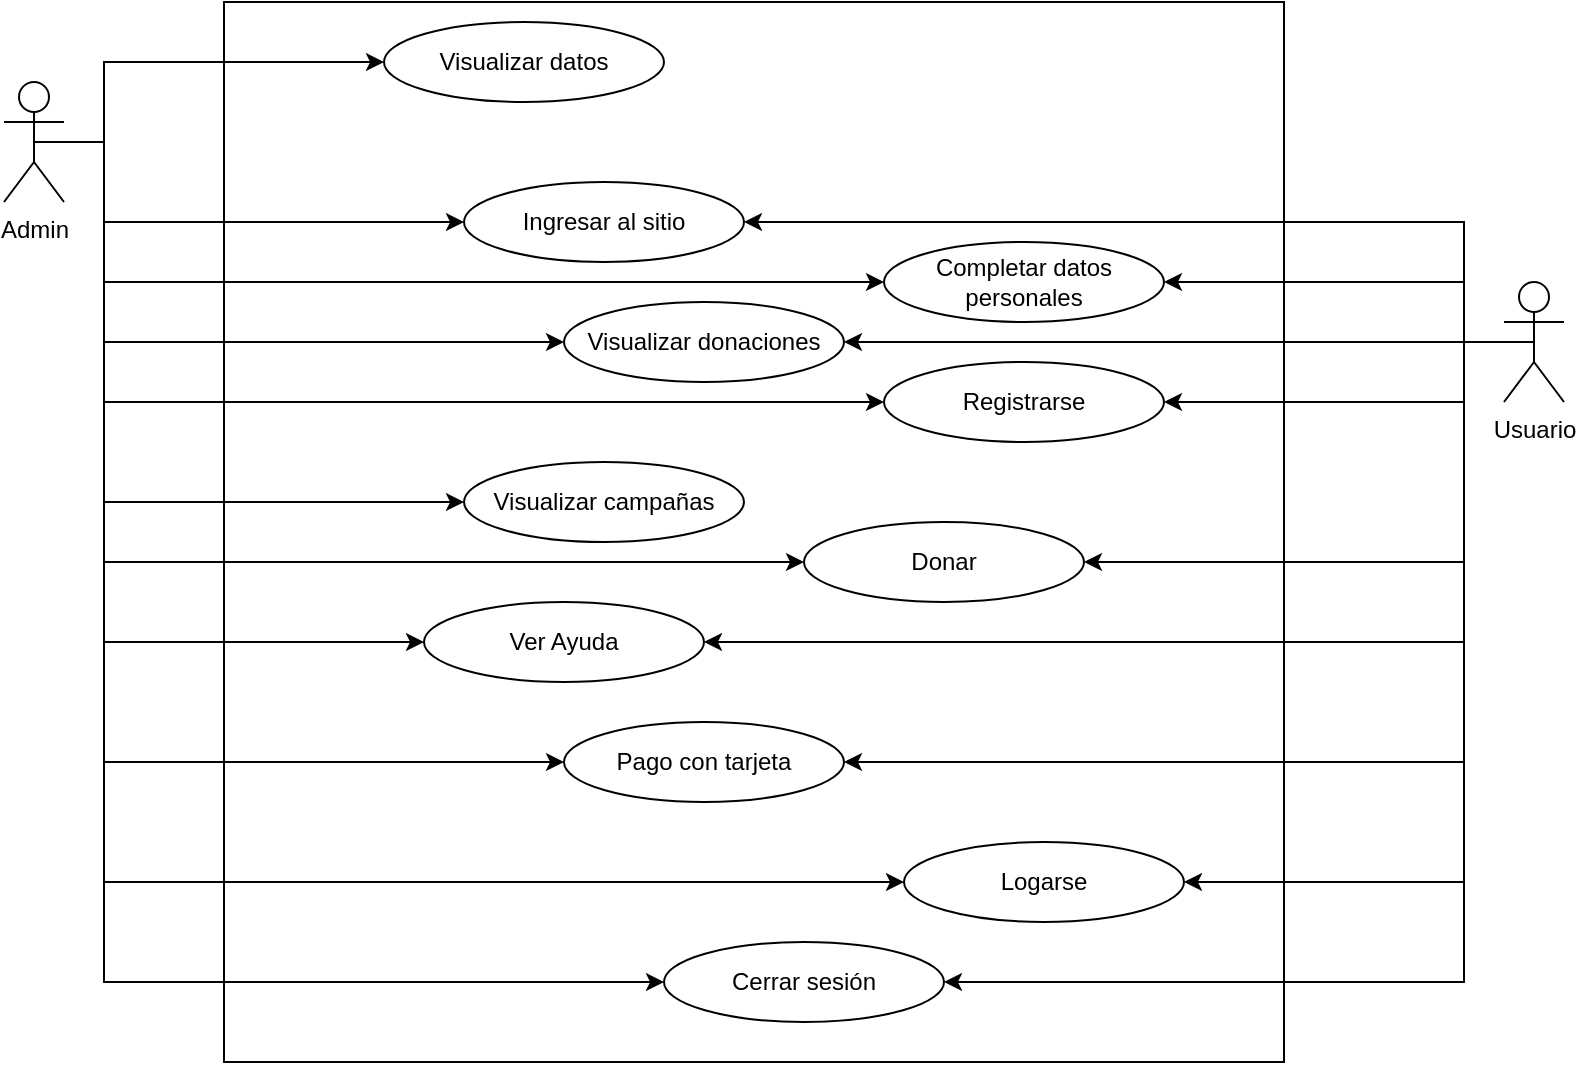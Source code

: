 <mxfile version="14.4.3" type="device"><diagram id="oypZyz52IDy9TXIXjDD4" name="Página-1"><mxGraphModel dx="1829" dy="1750" grid="1" gridSize="10" guides="1" tooltips="1" connect="1" arrows="1" fold="1" page="1" pageScale="1" pageWidth="827" pageHeight="1169" math="0" shadow="0"><root><mxCell id="0"/><mxCell id="1" parent="0"/><mxCell id="i-S2aZ3LBkUFuMZyyEEz-1" value="" style="whiteSpace=wrap;html=1;aspect=fixed;" parent="1" vertex="1"><mxGeometry x="100" y="-10" width="530" height="530" as="geometry"/></mxCell><mxCell id="i-S2aZ3LBkUFuMZyyEEz-23" style="edgeStyle=orthogonalEdgeStyle;rounded=0;orthogonalLoop=1;jettySize=auto;html=1;exitX=0.5;exitY=0.5;exitDx=0;exitDy=0;exitPerimeter=0;entryX=1;entryY=0.5;entryDx=0;entryDy=0;" parent="1" source="i-S2aZ3LBkUFuMZyyEEz-2" target="i-S2aZ3LBkUFuMZyyEEz-21" edge="1"><mxGeometry relative="1" as="geometry"><Array as="points"><mxPoint x="720" y="160"/><mxPoint x="720" y="270"/></Array></mxGeometry></mxCell><mxCell id="i-S2aZ3LBkUFuMZyyEEz-24" style="edgeStyle=orthogonalEdgeStyle;rounded=0;orthogonalLoop=1;jettySize=auto;html=1;exitX=0.5;exitY=0.5;exitDx=0;exitDy=0;exitPerimeter=0;entryX=1;entryY=0.5;entryDx=0;entryDy=0;" parent="1" source="i-S2aZ3LBkUFuMZyyEEz-2" target="i-S2aZ3LBkUFuMZyyEEz-14" edge="1"><mxGeometry relative="1" as="geometry"><Array as="points"><mxPoint x="720" y="160"/><mxPoint x="720" y="190"/></Array></mxGeometry></mxCell><mxCell id="i-S2aZ3LBkUFuMZyyEEz-25" style="edgeStyle=orthogonalEdgeStyle;rounded=0;orthogonalLoop=1;jettySize=auto;html=1;exitX=0.5;exitY=0.5;exitDx=0;exitDy=0;exitPerimeter=0;entryX=1;entryY=0.5;entryDx=0;entryDy=0;" parent="1" source="i-S2aZ3LBkUFuMZyyEEz-2" target="i-S2aZ3LBkUFuMZyyEEz-6" edge="1"><mxGeometry relative="1" as="geometry"><Array as="points"><mxPoint x="720" y="160"/><mxPoint x="720" y="100"/></Array></mxGeometry></mxCell><mxCell id="i-S2aZ3LBkUFuMZyyEEz-26" style="edgeStyle=orthogonalEdgeStyle;rounded=0;orthogonalLoop=1;jettySize=auto;html=1;exitX=0.5;exitY=0.5;exitDx=0;exitDy=0;exitPerimeter=0;entryX=1;entryY=0.5;entryDx=0;entryDy=0;" parent="1" source="i-S2aZ3LBkUFuMZyyEEz-2" target="i-S2aZ3LBkUFuMZyyEEz-17" edge="1"><mxGeometry relative="1" as="geometry"><Array as="points"><mxPoint x="720" y="160"/><mxPoint x="720" y="430"/></Array></mxGeometry></mxCell><mxCell id="i-S2aZ3LBkUFuMZyyEEz-27" style="edgeStyle=orthogonalEdgeStyle;rounded=0;orthogonalLoop=1;jettySize=auto;html=1;exitX=0.5;exitY=0.5;exitDx=0;exitDy=0;exitPerimeter=0;entryX=1;entryY=0.5;entryDx=0;entryDy=0;" parent="1" source="i-S2aZ3LBkUFuMZyyEEz-2" target="i-S2aZ3LBkUFuMZyyEEz-22" edge="1"><mxGeometry relative="1" as="geometry"><Array as="points"><mxPoint x="720" y="160"/><mxPoint x="720" y="310"/></Array></mxGeometry></mxCell><mxCell id="i-S2aZ3LBkUFuMZyyEEz-29" style="edgeStyle=orthogonalEdgeStyle;rounded=0;orthogonalLoop=1;jettySize=auto;html=1;exitX=0.5;exitY=0.5;exitDx=0;exitDy=0;exitPerimeter=0;entryX=1;entryY=0.5;entryDx=0;entryDy=0;" parent="1" source="i-S2aZ3LBkUFuMZyyEEz-2" target="i-S2aZ3LBkUFuMZyyEEz-18" edge="1"><mxGeometry relative="1" as="geometry"><Array as="points"><mxPoint x="720" y="160"/><mxPoint x="720" y="480"/><mxPoint x="470" y="480"/></Array></mxGeometry></mxCell><mxCell id="i-S2aZ3LBkUFuMZyyEEz-31" style="edgeStyle=orthogonalEdgeStyle;rounded=0;orthogonalLoop=1;jettySize=auto;html=1;exitX=0.5;exitY=0.5;exitDx=0;exitDy=0;exitPerimeter=0;entryX=1;entryY=0.5;entryDx=0;entryDy=0;" parent="1" source="i-S2aZ3LBkUFuMZyyEEz-2" target="i-S2aZ3LBkUFuMZyyEEz-30" edge="1"><mxGeometry relative="1" as="geometry"><Array as="points"><mxPoint x="720" y="160"/><mxPoint x="720" y="370"/></Array></mxGeometry></mxCell><mxCell id="0B6ymVak-0lRMNVny2Hb-2" style="edgeStyle=orthogonalEdgeStyle;rounded=0;orthogonalLoop=1;jettySize=auto;html=1;exitX=0.5;exitY=0.5;exitDx=0;exitDy=0;exitPerimeter=0;entryX=1;entryY=0.5;entryDx=0;entryDy=0;" parent="1" source="i-S2aZ3LBkUFuMZyyEEz-2" target="0B6ymVak-0lRMNVny2Hb-1" edge="1"><mxGeometry relative="1" as="geometry"/></mxCell><mxCell id="0B6ymVak-0lRMNVny2Hb-4" style="edgeStyle=orthogonalEdgeStyle;rounded=0;orthogonalLoop=1;jettySize=auto;html=1;exitX=0.5;exitY=0.5;exitDx=0;exitDy=0;exitPerimeter=0;entryX=1;entryY=0.5;entryDx=0;entryDy=0;" parent="1" source="i-S2aZ3LBkUFuMZyyEEz-2" target="0B6ymVak-0lRMNVny2Hb-3" edge="1"><mxGeometry relative="1" as="geometry"><Array as="points"><mxPoint x="720" y="160"/><mxPoint x="720" y="130"/></Array></mxGeometry></mxCell><mxCell id="i-S2aZ3LBkUFuMZyyEEz-2" value="Usuario" style="shape=umlActor;verticalLabelPosition=bottom;verticalAlign=top;html=1;outlineConnect=0;" parent="1" vertex="1"><mxGeometry x="740" y="130" width="30" height="60" as="geometry"/></mxCell><mxCell id="i-S2aZ3LBkUFuMZyyEEz-6" value="Ingresar al sitio" style="ellipse;whiteSpace=wrap;html=1;" parent="1" vertex="1"><mxGeometry x="220" y="80" width="140" height="40" as="geometry"/></mxCell><mxCell id="i-S2aZ3LBkUFuMZyyEEz-14" value="Registrarse" style="ellipse;whiteSpace=wrap;html=1;" parent="1" vertex="1"><mxGeometry x="430" y="170" width="140" height="40" as="geometry"/></mxCell><mxCell id="i-S2aZ3LBkUFuMZyyEEz-17" value="Logarse" style="ellipse;whiteSpace=wrap;html=1;" parent="1" vertex="1"><mxGeometry x="440" y="410" width="140" height="40" as="geometry"/></mxCell><mxCell id="i-S2aZ3LBkUFuMZyyEEz-18" value="Cerrar sesión" style="ellipse;whiteSpace=wrap;html=1;" parent="1" vertex="1"><mxGeometry x="320" y="460" width="140" height="40" as="geometry"/></mxCell><mxCell id="i-S2aZ3LBkUFuMZyyEEz-19" value="Visualizar campañas" style="ellipse;whiteSpace=wrap;html=1;" parent="1" vertex="1"><mxGeometry x="220" y="220" width="140" height="40" as="geometry"/></mxCell><mxCell id="i-S2aZ3LBkUFuMZyyEEz-21" value="Donar" style="ellipse;whiteSpace=wrap;html=1;" parent="1" vertex="1"><mxGeometry x="390" y="250" width="140" height="40" as="geometry"/></mxCell><mxCell id="i-S2aZ3LBkUFuMZyyEEz-22" value="Ver Ayuda" style="ellipse;whiteSpace=wrap;html=1;" parent="1" vertex="1"><mxGeometry x="200" y="290" width="140" height="40" as="geometry"/></mxCell><mxCell id="i-S2aZ3LBkUFuMZyyEEz-30" value="Pago con tarjeta" style="ellipse;whiteSpace=wrap;html=1;" parent="1" vertex="1"><mxGeometry x="270" y="350" width="140" height="40" as="geometry"/></mxCell><mxCell id="0B6ymVak-0lRMNVny2Hb-1" value="Visualizar donaciones" style="ellipse;whiteSpace=wrap;html=1;" parent="1" vertex="1"><mxGeometry x="270" y="140" width="140" height="40" as="geometry"/></mxCell><mxCell id="0B6ymVak-0lRMNVny2Hb-3" value="Completar datos personales" style="ellipse;whiteSpace=wrap;html=1;" parent="1" vertex="1"><mxGeometry x="430" y="110" width="140" height="40" as="geometry"/></mxCell><mxCell id="Fep8cPDXU9FmwTyBoSao-4" style="edgeStyle=orthogonalEdgeStyle;rounded=0;orthogonalLoop=1;jettySize=auto;html=1;exitX=0.5;exitY=0.5;exitDx=0;exitDy=0;exitPerimeter=0;entryX=0;entryY=0.5;entryDx=0;entryDy=0;" edge="1" parent="1" source="Fep8cPDXU9FmwTyBoSao-1" target="i-S2aZ3LBkUFuMZyyEEz-19"><mxGeometry relative="1" as="geometry"><Array as="points"><mxPoint x="40" y="60"/><mxPoint x="40" y="240"/></Array></mxGeometry></mxCell><mxCell id="Fep8cPDXU9FmwTyBoSao-5" style="edgeStyle=orthogonalEdgeStyle;rounded=0;orthogonalLoop=1;jettySize=auto;html=1;exitX=0.5;exitY=0.5;exitDx=0;exitDy=0;exitPerimeter=0;entryX=0;entryY=0.5;entryDx=0;entryDy=0;" edge="1" parent="1" source="Fep8cPDXU9FmwTyBoSao-1" target="Fep8cPDXU9FmwTyBoSao-2"><mxGeometry relative="1" as="geometry"><Array as="points"><mxPoint x="40" y="60"/><mxPoint x="40" y="20"/></Array></mxGeometry></mxCell><mxCell id="Fep8cPDXU9FmwTyBoSao-7" style="edgeStyle=orthogonalEdgeStyle;rounded=0;orthogonalLoop=1;jettySize=auto;html=1;exitX=0.5;exitY=0.5;exitDx=0;exitDy=0;exitPerimeter=0;entryX=0;entryY=0.5;entryDx=0;entryDy=0;" edge="1" parent="1" source="Fep8cPDXU9FmwTyBoSao-1" target="0B6ymVak-0lRMNVny2Hb-1"><mxGeometry relative="1" as="geometry"><Array as="points"><mxPoint x="40" y="60"/><mxPoint x="40" y="160"/></Array></mxGeometry></mxCell><mxCell id="Fep8cPDXU9FmwTyBoSao-8" style="edgeStyle=orthogonalEdgeStyle;rounded=0;orthogonalLoop=1;jettySize=auto;html=1;exitX=0.5;exitY=0.5;exitDx=0;exitDy=0;exitPerimeter=0;entryX=0;entryY=0.5;entryDx=0;entryDy=0;" edge="1" parent="1" source="Fep8cPDXU9FmwTyBoSao-1" target="i-S2aZ3LBkUFuMZyyEEz-6"><mxGeometry relative="1" as="geometry"><Array as="points"><mxPoint x="40" y="60"/><mxPoint x="40" y="100"/></Array></mxGeometry></mxCell><mxCell id="Fep8cPDXU9FmwTyBoSao-9" style="edgeStyle=orthogonalEdgeStyle;rounded=0;orthogonalLoop=1;jettySize=auto;html=1;exitX=0.5;exitY=0.5;exitDx=0;exitDy=0;exitPerimeter=0;entryX=0;entryY=0.5;entryDx=0;entryDy=0;" edge="1" parent="1" source="Fep8cPDXU9FmwTyBoSao-1" target="0B6ymVak-0lRMNVny2Hb-3"><mxGeometry relative="1" as="geometry"><Array as="points"><mxPoint x="40" y="60"/><mxPoint x="40" y="130"/></Array></mxGeometry></mxCell><mxCell id="Fep8cPDXU9FmwTyBoSao-10" style="edgeStyle=orthogonalEdgeStyle;rounded=0;orthogonalLoop=1;jettySize=auto;html=1;exitX=0.5;exitY=0.5;exitDx=0;exitDy=0;exitPerimeter=0;entryX=0;entryY=0.5;entryDx=0;entryDy=0;" edge="1" parent="1" source="Fep8cPDXU9FmwTyBoSao-1" target="i-S2aZ3LBkUFuMZyyEEz-14"><mxGeometry relative="1" as="geometry"><Array as="points"><mxPoint x="40" y="60"/><mxPoint x="40" y="190"/></Array></mxGeometry></mxCell><mxCell id="Fep8cPDXU9FmwTyBoSao-11" style="edgeStyle=orthogonalEdgeStyle;rounded=0;orthogonalLoop=1;jettySize=auto;html=1;exitX=0.5;exitY=0.5;exitDx=0;exitDy=0;exitPerimeter=0;entryX=0;entryY=0.5;entryDx=0;entryDy=0;" edge="1" parent="1" source="Fep8cPDXU9FmwTyBoSao-1" target="i-S2aZ3LBkUFuMZyyEEz-21"><mxGeometry relative="1" as="geometry"><Array as="points"><mxPoint x="40" y="60"/><mxPoint x="40" y="270"/></Array></mxGeometry></mxCell><mxCell id="Fep8cPDXU9FmwTyBoSao-12" style="edgeStyle=orthogonalEdgeStyle;rounded=0;orthogonalLoop=1;jettySize=auto;html=1;exitX=0.5;exitY=0.5;exitDx=0;exitDy=0;exitPerimeter=0;entryX=0;entryY=0.5;entryDx=0;entryDy=0;" edge="1" parent="1" source="Fep8cPDXU9FmwTyBoSao-1" target="i-S2aZ3LBkUFuMZyyEEz-22"><mxGeometry relative="1" as="geometry"><Array as="points"><mxPoint x="40" y="60"/><mxPoint x="40" y="310"/></Array></mxGeometry></mxCell><mxCell id="Fep8cPDXU9FmwTyBoSao-13" style="edgeStyle=orthogonalEdgeStyle;rounded=0;orthogonalLoop=1;jettySize=auto;html=1;exitX=0.5;exitY=0.5;exitDx=0;exitDy=0;exitPerimeter=0;entryX=0;entryY=0.5;entryDx=0;entryDy=0;" edge="1" parent="1" source="Fep8cPDXU9FmwTyBoSao-1" target="i-S2aZ3LBkUFuMZyyEEz-30"><mxGeometry relative="1" as="geometry"><Array as="points"><mxPoint x="40" y="60"/><mxPoint x="40" y="370"/></Array></mxGeometry></mxCell><mxCell id="Fep8cPDXU9FmwTyBoSao-14" style="edgeStyle=orthogonalEdgeStyle;rounded=0;orthogonalLoop=1;jettySize=auto;html=1;exitX=0.5;exitY=0.5;exitDx=0;exitDy=0;exitPerimeter=0;entryX=0;entryY=0.5;entryDx=0;entryDy=0;" edge="1" parent="1" source="Fep8cPDXU9FmwTyBoSao-1" target="i-S2aZ3LBkUFuMZyyEEz-17"><mxGeometry relative="1" as="geometry"><Array as="points"><mxPoint x="40" y="60"/><mxPoint x="40" y="430"/></Array></mxGeometry></mxCell><mxCell id="Fep8cPDXU9FmwTyBoSao-15" style="edgeStyle=orthogonalEdgeStyle;rounded=0;orthogonalLoop=1;jettySize=auto;html=1;exitX=0.5;exitY=0.5;exitDx=0;exitDy=0;exitPerimeter=0;entryX=0;entryY=0.5;entryDx=0;entryDy=0;" edge="1" parent="1" source="Fep8cPDXU9FmwTyBoSao-1" target="i-S2aZ3LBkUFuMZyyEEz-18"><mxGeometry relative="1" as="geometry"><Array as="points"><mxPoint x="40" y="60"/><mxPoint x="40" y="480"/></Array></mxGeometry></mxCell><mxCell id="Fep8cPDXU9FmwTyBoSao-1" value="Admin" style="shape=umlActor;verticalLabelPosition=bottom;verticalAlign=top;html=1;outlineConnect=0;" vertex="1" parent="1"><mxGeometry x="-10" y="30" width="30" height="60" as="geometry"/></mxCell><mxCell id="Fep8cPDXU9FmwTyBoSao-2" value="Visualizar datos" style="ellipse;whiteSpace=wrap;html=1;" vertex="1" parent="1"><mxGeometry x="180" width="140" height="40" as="geometry"/></mxCell></root></mxGraphModel></diagram></mxfile>